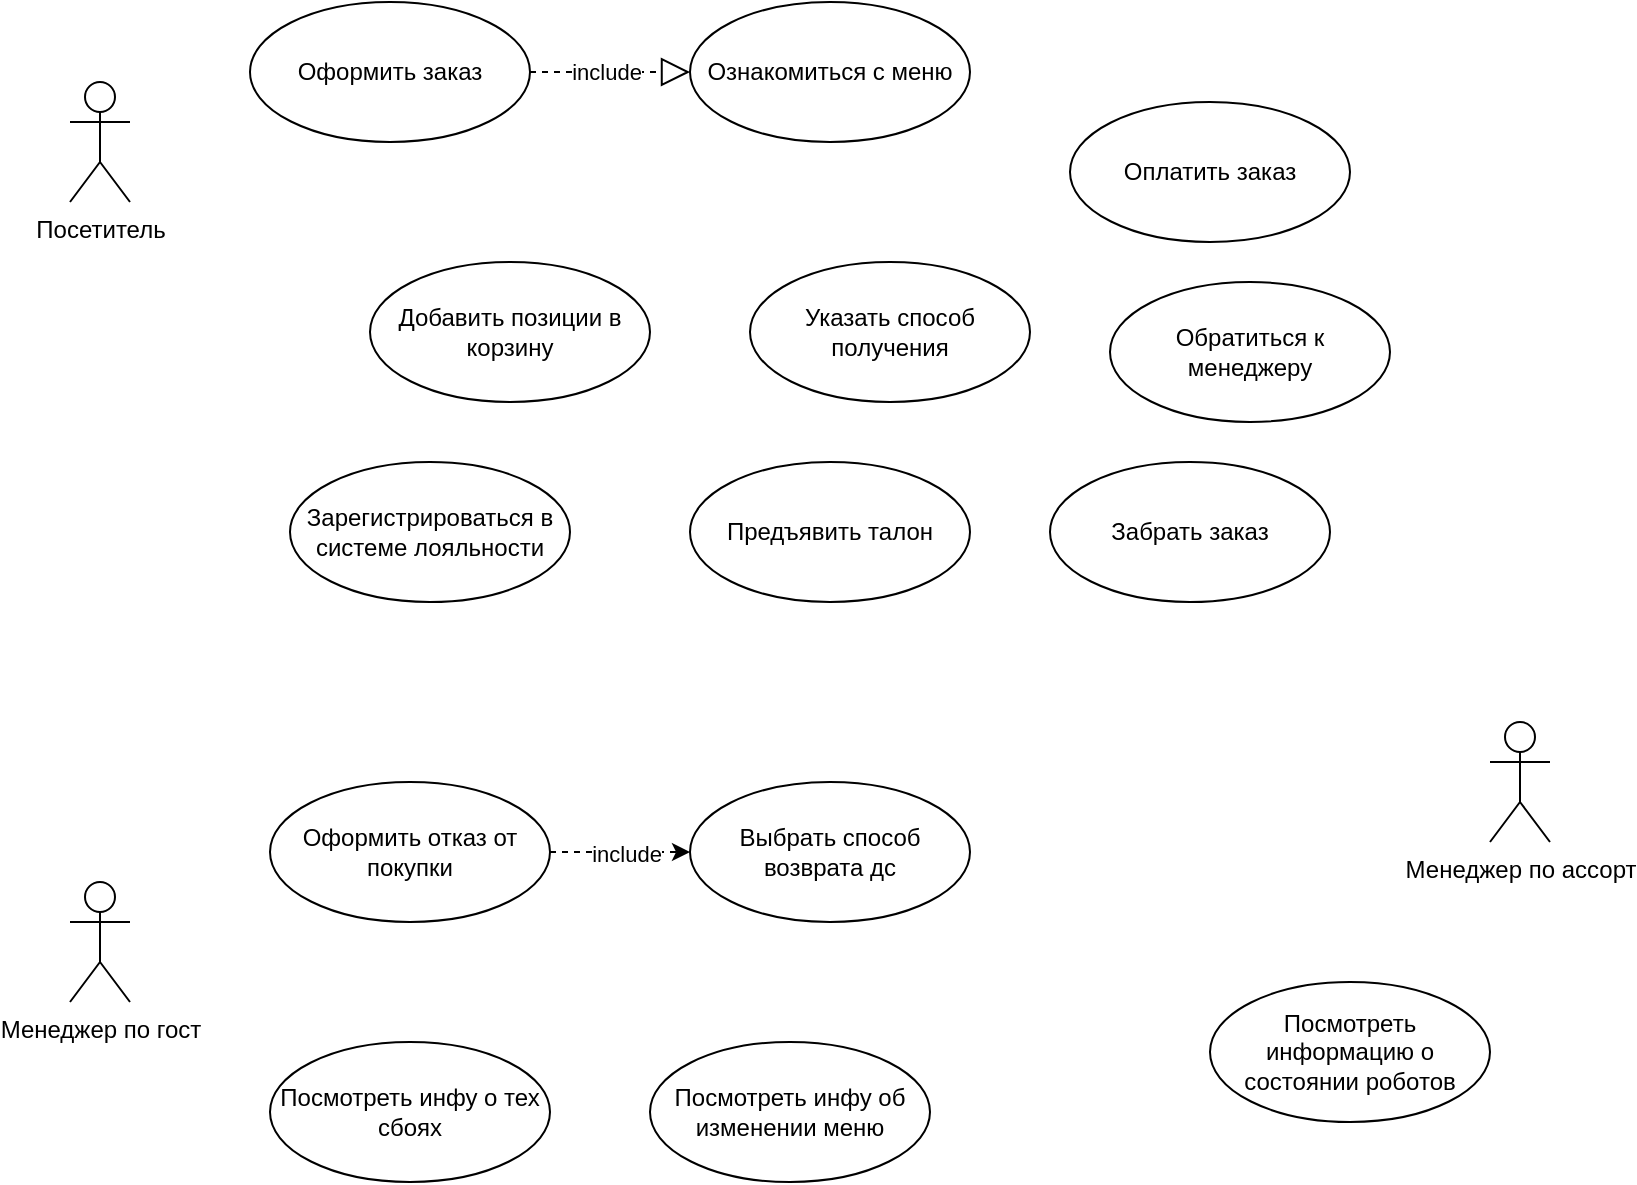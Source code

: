 <mxfile version="22.0.3" type="github">
  <diagram name="Страница — 1" id="LPWj_3ig-4j2mK9FM12O">
    <mxGraphModel dx="1114" dy="584" grid="1" gridSize="10" guides="1" tooltips="1" connect="1" arrows="1" fold="1" page="1" pageScale="1" pageWidth="3300" pageHeight="4681" math="0" shadow="0">
      <root>
        <mxCell id="0" />
        <mxCell id="1" parent="0" />
        <mxCell id="GoCvjlf8JtrMYHftsg61-1" value="Посетитель" style="shape=umlActor;verticalLabelPosition=bottom;verticalAlign=top;html=1;outlineConnect=0;" vertex="1" parent="1">
          <mxGeometry x="80" y="70" width="30" height="60" as="geometry" />
        </mxCell>
        <mxCell id="GoCvjlf8JtrMYHftsg61-2" value="Менеджер по гост" style="shape=umlActor;verticalLabelPosition=bottom;verticalAlign=top;html=1;outlineConnect=0;" vertex="1" parent="1">
          <mxGeometry x="80" y="470" width="30" height="60" as="geometry" />
        </mxCell>
        <mxCell id="GoCvjlf8JtrMYHftsg61-9" value="Менеджер по ассорт" style="shape=umlActor;verticalLabelPosition=bottom;verticalAlign=top;html=1;outlineConnect=0;" vertex="1" parent="1">
          <mxGeometry x="790" y="390" width="30" height="60" as="geometry" />
        </mxCell>
        <mxCell id="GoCvjlf8JtrMYHftsg61-12" value="Оформить заказ" style="ellipse;whiteSpace=wrap;html=1;" vertex="1" parent="1">
          <mxGeometry x="170" y="30" width="140" height="70" as="geometry" />
        </mxCell>
        <mxCell id="GoCvjlf8JtrMYHftsg61-14" value="Обратиться к менеджеру" style="ellipse;whiteSpace=wrap;html=1;" vertex="1" parent="1">
          <mxGeometry x="600" y="170" width="140" height="70" as="geometry" />
        </mxCell>
        <mxCell id="GoCvjlf8JtrMYHftsg61-29" value="" style="edgeStyle=orthogonalEdgeStyle;rounded=0;orthogonalLoop=1;jettySize=auto;html=1;dashed=1;" edge="1" parent="1" source="GoCvjlf8JtrMYHftsg61-15" target="GoCvjlf8JtrMYHftsg61-27">
          <mxGeometry relative="1" as="geometry" />
        </mxCell>
        <mxCell id="GoCvjlf8JtrMYHftsg61-30" value="include" style="edgeLabel;html=1;align=center;verticalAlign=middle;resizable=0;points=[];" vertex="1" connectable="0" parent="GoCvjlf8JtrMYHftsg61-29">
          <mxGeometry x="0.08" y="-1" relative="1" as="geometry">
            <mxPoint as="offset" />
          </mxGeometry>
        </mxCell>
        <mxCell id="GoCvjlf8JtrMYHftsg61-15" value="Оформить отказ от покупки" style="ellipse;whiteSpace=wrap;html=1;" vertex="1" parent="1">
          <mxGeometry x="180" y="420" width="140" height="70" as="geometry" />
        </mxCell>
        <mxCell id="GoCvjlf8JtrMYHftsg61-16" value="Забрать заказ" style="ellipse;whiteSpace=wrap;html=1;" vertex="1" parent="1">
          <mxGeometry x="570" y="260" width="140" height="70" as="geometry" />
        </mxCell>
        <mxCell id="GoCvjlf8JtrMYHftsg61-17" value="Предъявить талон" style="ellipse;whiteSpace=wrap;html=1;" vertex="1" parent="1">
          <mxGeometry x="390" y="260" width="140" height="70" as="geometry" />
        </mxCell>
        <mxCell id="GoCvjlf8JtrMYHftsg61-18" value="" style="endArrow=block;dashed=1;endFill=0;endSize=12;html=1;rounded=0;" edge="1" parent="1" source="GoCvjlf8JtrMYHftsg61-13">
          <mxGeometry width="160" relative="1" as="geometry">
            <mxPoint x="310" y="65" as="sourcePoint" />
            <mxPoint x="440" y="64.5" as="targetPoint" />
          </mxGeometry>
        </mxCell>
        <mxCell id="GoCvjlf8JtrMYHftsg61-20" value="" style="endArrow=block;dashed=1;endFill=0;endSize=12;html=1;rounded=0;" edge="1" parent="1" target="GoCvjlf8JtrMYHftsg61-13">
          <mxGeometry width="160" relative="1" as="geometry">
            <mxPoint x="310" y="65" as="sourcePoint" />
            <mxPoint x="440" y="64.5" as="targetPoint" />
          </mxGeometry>
        </mxCell>
        <mxCell id="GoCvjlf8JtrMYHftsg61-21" value="include" style="edgeLabel;html=1;align=center;verticalAlign=middle;resizable=0;points=[];" vertex="1" connectable="0" parent="GoCvjlf8JtrMYHftsg61-20">
          <mxGeometry x="-0.046" relative="1" as="geometry">
            <mxPoint as="offset" />
          </mxGeometry>
        </mxCell>
        <mxCell id="GoCvjlf8JtrMYHftsg61-13" value="Ознакомиться с меню" style="ellipse;whiteSpace=wrap;html=1;" vertex="1" parent="1">
          <mxGeometry x="390" y="30" width="140" height="70" as="geometry" />
        </mxCell>
        <mxCell id="GoCvjlf8JtrMYHftsg61-22" value="Добавить позиции в корзину" style="ellipse;whiteSpace=wrap;html=1;" vertex="1" parent="1">
          <mxGeometry x="230" y="160" width="140" height="70" as="geometry" />
        </mxCell>
        <mxCell id="GoCvjlf8JtrMYHftsg61-24" value="Указать способ получения" style="ellipse;whiteSpace=wrap;html=1;" vertex="1" parent="1">
          <mxGeometry x="420" y="160" width="140" height="70" as="geometry" />
        </mxCell>
        <mxCell id="GoCvjlf8JtrMYHftsg61-25" value="Оплатить заказ" style="ellipse;whiteSpace=wrap;html=1;" vertex="1" parent="1">
          <mxGeometry x="580" y="80" width="140" height="70" as="geometry" />
        </mxCell>
        <mxCell id="GoCvjlf8JtrMYHftsg61-26" value="Зарегистрироваться в системе лояльности" style="ellipse;whiteSpace=wrap;html=1;" vertex="1" parent="1">
          <mxGeometry x="190" y="260" width="140" height="70" as="geometry" />
        </mxCell>
        <mxCell id="GoCvjlf8JtrMYHftsg61-27" value="Выбрать способ возврата дс" style="ellipse;whiteSpace=wrap;html=1;" vertex="1" parent="1">
          <mxGeometry x="390" y="420" width="140" height="70" as="geometry" />
        </mxCell>
        <mxCell id="GoCvjlf8JtrMYHftsg61-31" value="Посмотреть инфу о тех сбоях" style="ellipse;whiteSpace=wrap;html=1;" vertex="1" parent="1">
          <mxGeometry x="180" y="550" width="140" height="70" as="geometry" />
        </mxCell>
        <mxCell id="GoCvjlf8JtrMYHftsg61-32" value="Посмотреть инфу об изменении меню" style="ellipse;whiteSpace=wrap;html=1;" vertex="1" parent="1">
          <mxGeometry x="370" y="550" width="140" height="70" as="geometry" />
        </mxCell>
        <mxCell id="GoCvjlf8JtrMYHftsg61-33" value="Посмотреть информацию о состоянии роботов" style="ellipse;whiteSpace=wrap;html=1;" vertex="1" parent="1">
          <mxGeometry x="650" y="520" width="140" height="70" as="geometry" />
        </mxCell>
      </root>
    </mxGraphModel>
  </diagram>
</mxfile>
